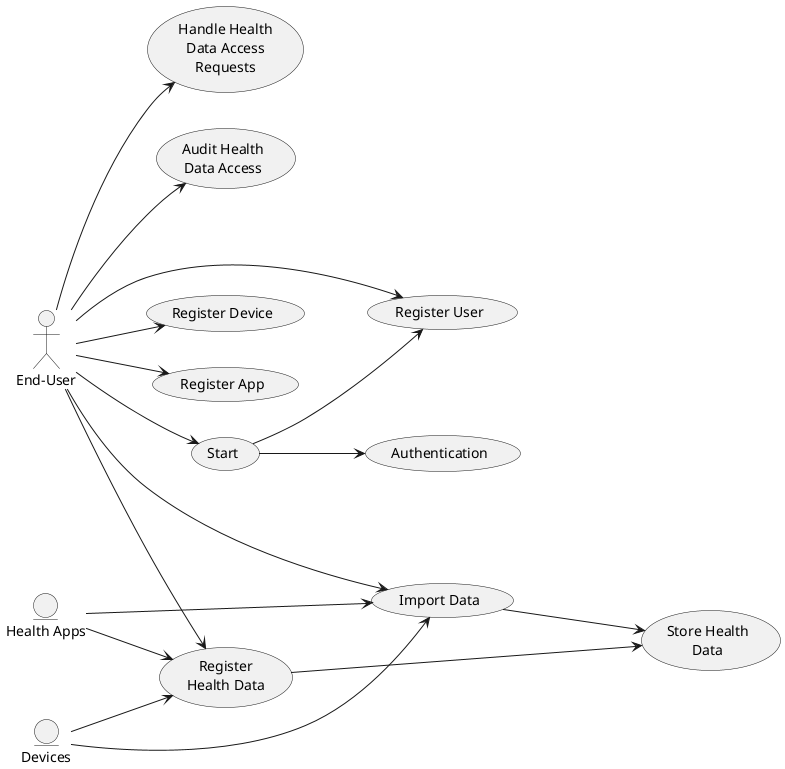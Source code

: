 @startuml
left to right direction
actor "End-User" as EU
entity "Devices" as DEV
entity "Health Apps" as APP

(Start) as S
(Register User) as RU
(Register Device) as RD
(Register App) as RA
(Import Data) as ID
(Register\nHealth Data) as RHD
(Handle Health\nData Access\nRequests) as HHDAR
(Audit Health\nData Access) as AHDA
(Store Health\nData) as SHD
(Authentication) as AUT

EU --> S
EU --> RU
EU --> RD
EU --> RA
EU --> ID
EU --> RHD
EU --> HHDAR
EU --> AHDA
S --> RU
S --> AUT

DEV --> RHD
DEV ---> ID

APP --> RHD
APP ---> ID

RHD --> SHD

ID ---> SHD
@enduml